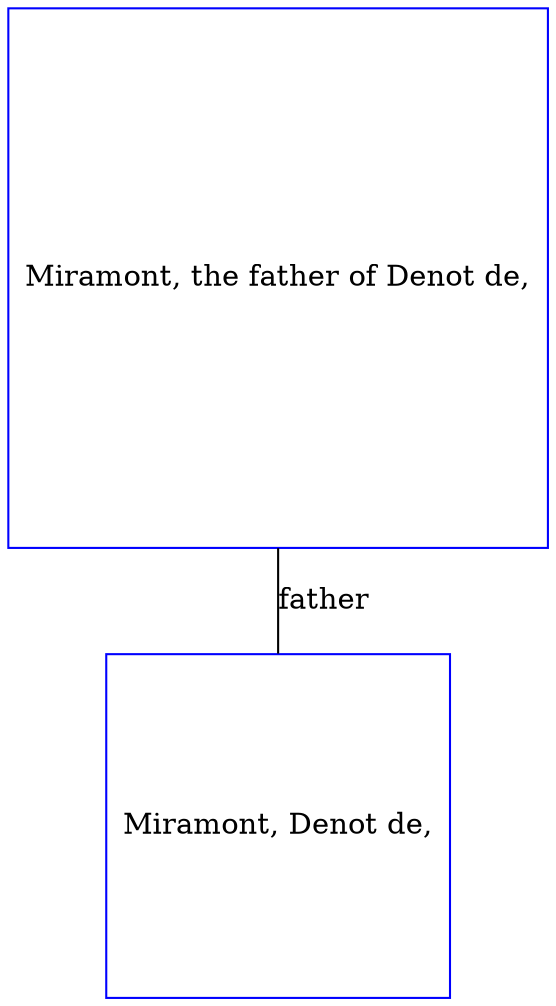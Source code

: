 digraph D {
    edge [dir=none];    node [shape=box];    "004504"   [label="Miramont, Denot de,", shape=box, regular=1, color="blue"] ;
"004516"   [label="Miramont, the father of Denot de,", shape=box, regular=1, color="blue"] ;
004516->004504 [label="father",arrowsize=0.0]; 
}